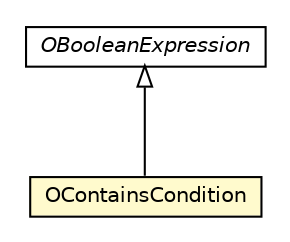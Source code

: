#!/usr/local/bin/dot
#
# Class diagram 
# Generated by UMLGraph version R5_6-24-gf6e263 (http://www.umlgraph.org/)
#

digraph G {
	edge [fontname="Helvetica",fontsize=10,labelfontname="Helvetica",labelfontsize=10];
	node [fontname="Helvetica",fontsize=10,shape=plaintext];
	nodesep=0.25;
	ranksep=0.5;
	// com.orientechnologies.orient.core.sql.parser.OContainsCondition
	c1234223 [label=<<table title="com.orientechnologies.orient.core.sql.parser.OContainsCondition" border="0" cellborder="1" cellspacing="0" cellpadding="2" port="p" bgcolor="lemonChiffon" href="./OContainsCondition.html">
		<tr><td><table border="0" cellspacing="0" cellpadding="1">
<tr><td align="center" balign="center"> OContainsCondition </td></tr>
		</table></td></tr>
		</table>>, URL="./OContainsCondition.html", fontname="Helvetica", fontcolor="black", fontsize=10.0];
	// com.orientechnologies.orient.core.sql.parser.OBooleanExpression
	c1234320 [label=<<table title="com.orientechnologies.orient.core.sql.parser.OBooleanExpression" border="0" cellborder="1" cellspacing="0" cellpadding="2" port="p" href="./OBooleanExpression.html">
		<tr><td><table border="0" cellspacing="0" cellpadding="1">
<tr><td align="center" balign="center"><font face="Helvetica-Oblique"> OBooleanExpression </font></td></tr>
		</table></td></tr>
		</table>>, URL="./OBooleanExpression.html", fontname="Helvetica", fontcolor="black", fontsize=10.0];
	//com.orientechnologies.orient.core.sql.parser.OContainsCondition extends com.orientechnologies.orient.core.sql.parser.OBooleanExpression
	c1234320:p -> c1234223:p [dir=back,arrowtail=empty];
}

